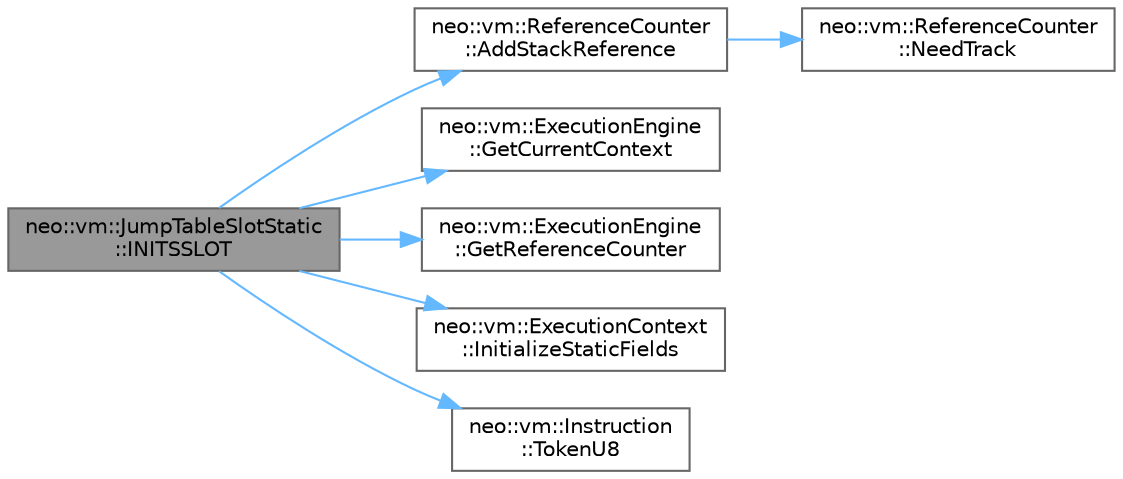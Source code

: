 digraph "neo::vm::JumpTableSlotStatic::INITSSLOT"
{
 // LATEX_PDF_SIZE
  bgcolor="transparent";
  edge [fontname=Helvetica,fontsize=10,labelfontname=Helvetica,labelfontsize=10];
  node [fontname=Helvetica,fontsize=10,shape=box,height=0.2,width=0.4];
  rankdir="LR";
  Node1 [id="Node000001",label="neo::vm::JumpTableSlotStatic\l::INITSSLOT",height=0.2,width=0.4,color="gray40", fillcolor="grey60", style="filled", fontcolor="black",tooltip=" "];
  Node1 -> Node2 [id="edge1_Node000001_Node000002",color="steelblue1",style="solid",tooltip=" "];
  Node2 [id="Node000002",label="neo::vm::ReferenceCounter\l::AddStackReference",height=0.2,width=0.4,color="grey40", fillcolor="white", style="filled",URL="$classneo_1_1vm_1_1_reference_counter.html#a1425cb9be73694a2e0e3b42e089a4f16",tooltip="Adds a stack reference to an item."];
  Node2 -> Node3 [id="edge2_Node000002_Node000003",color="steelblue1",style="solid",tooltip=" "];
  Node3 [id="Node000003",label="neo::vm::ReferenceCounter\l::NeedTrack",height=0.2,width=0.4,color="grey40", fillcolor="white", style="filled",URL="$classneo_1_1vm_1_1_reference_counter.html#ad756063b6db0f17910b852b001de10c5",tooltip="Determines if an item needs to be tracked based on its type."];
  Node1 -> Node4 [id="edge3_Node000001_Node000004",color="steelblue1",style="solid",tooltip=" "];
  Node4 [id="Node000004",label="neo::vm::ExecutionEngine\l::GetCurrentContext",height=0.2,width=0.4,color="grey40", fillcolor="white", style="filled",URL="$classneo_1_1vm_1_1_execution_engine.html#a8301f5b182f15a7c9302c1b65cbf9220",tooltip="Gets the current context."];
  Node1 -> Node5 [id="edge4_Node000001_Node000005",color="steelblue1",style="solid",tooltip=" "];
  Node5 [id="Node000005",label="neo::vm::ExecutionEngine\l::GetReferenceCounter",height=0.2,width=0.4,color="grey40", fillcolor="white", style="filled",URL="$classneo_1_1vm_1_1_execution_engine.html#a186db6d93382d4b0b58874cbb59f44a7",tooltip="Gets the reference counter."];
  Node1 -> Node6 [id="edge5_Node000001_Node000006",color="steelblue1",style="solid",tooltip=" "];
  Node6 [id="Node000006",label="neo::vm::ExecutionContext\l::InitializeStaticFields",height=0.2,width=0.4,color="grey40", fillcolor="white", style="filled",URL="$classneo_1_1vm_1_1_execution_context.html#a26a5d4ce5732eec67c6b23d35f9e09b0",tooltip="Initializes the static fields."];
  Node1 -> Node7 [id="edge6_Node000001_Node000007",color="steelblue1",style="solid",tooltip=" "];
  Node7 [id="Node000007",label="neo::vm::Instruction\l::TokenU8",height=0.2,width=0.4,color="grey40", fillcolor="white", style="filled",URL="$classneo_1_1vm_1_1_instruction.html#a7d719e367e9b4a5866e69b99e06156a4",tooltip="Gets the first operand as uint8_t."];
}
